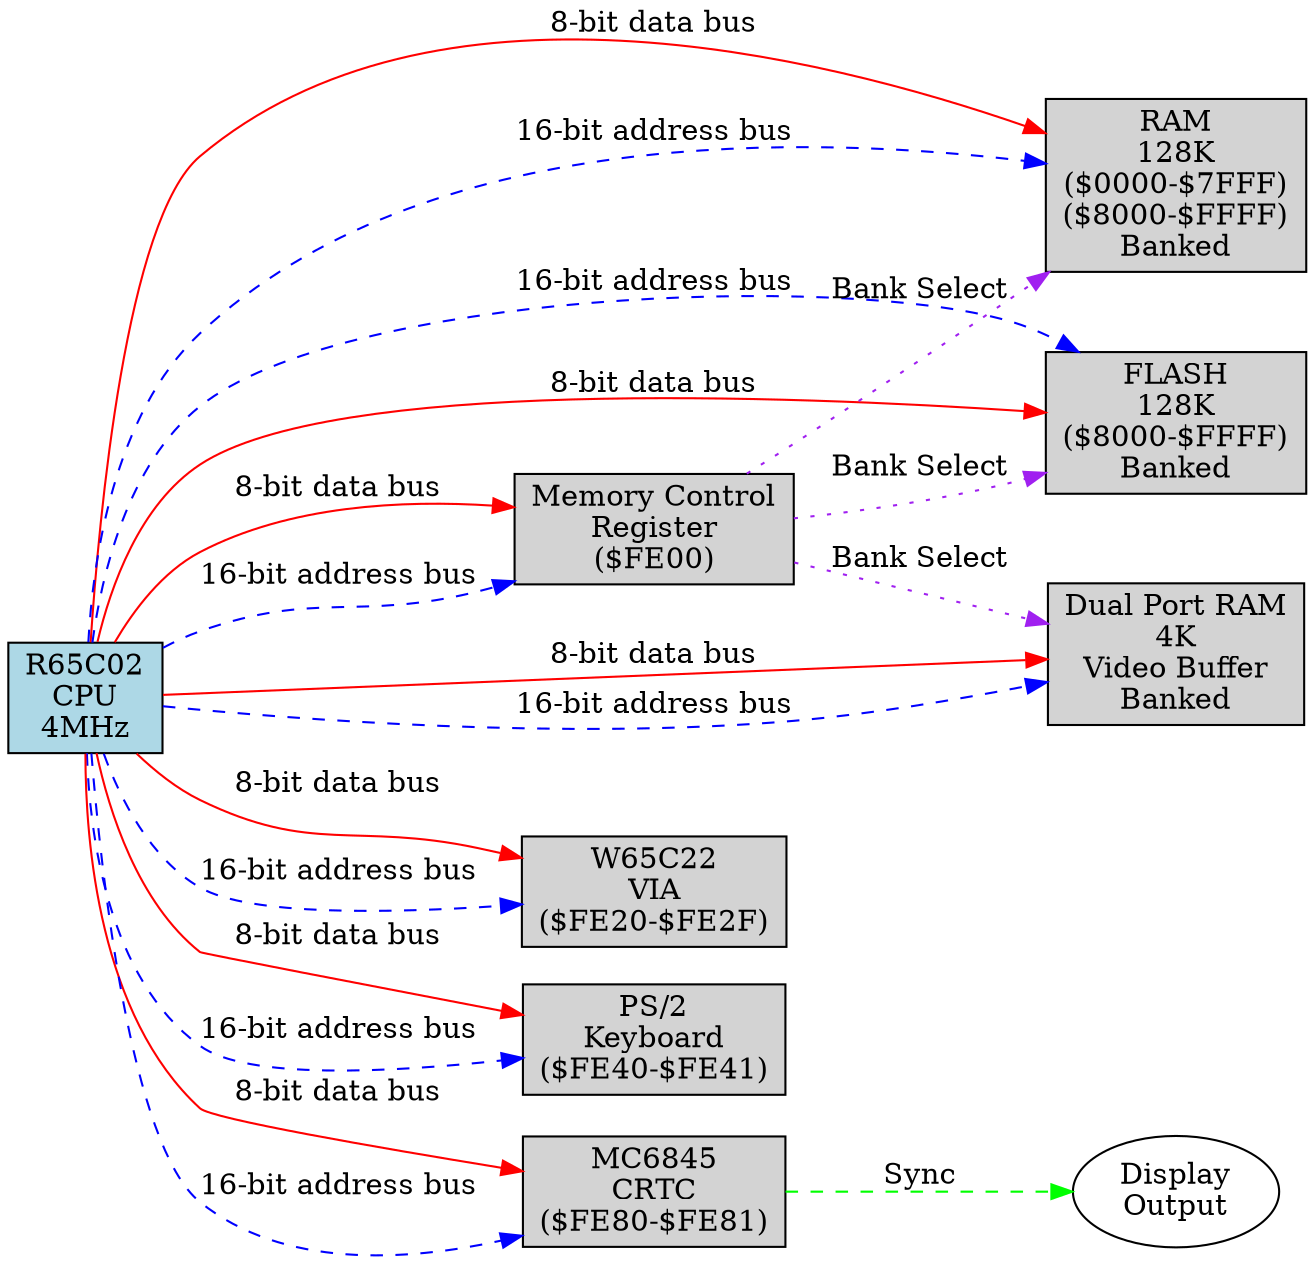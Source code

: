 digraph vintage_computer {
    // Graph settings
    rankdir=LR;
    
    // Main CPU
    CPU [label="R65C02\nCPU\n4MHz", shape=box, style=filled, fillcolor=lightblue];
    
    // Memory components
    RAM [label="RAM\n128K\n($0000-$7FFF)\n($8000-$FFFF)\nBanked", shape=box, style=filled, fillcolor=lightgray];
    EPROM [label="FLASH\n128K\n($8000-$FFFF)\nBanked", shape=box, style=filled, fillcolor=lightgray];
    
    // I/O components
    MC [label="Memory Control\nRegister\n($FE00)", shape=box, style=filled, fillcolor=lightgray];
    VIA [label="W65C22\nVIA\n($FE20-$FE2F)", shape=box, style=filled, fillcolor=lightgray];
    PS2 [label="PS/2\nKeyboard\n($FE40-$FE41)", shape=box, style=filled, fillcolor=lightgray];
    CRTC [label="MC6845\nCRTC\n($FE80-$FE81)", shape=box, style=filled, fillcolor=lightgray];
    
    // Video components
    DualPortRAM [label="Dual Port RAM\n4K\nVideo Buffer\nBanked", shape=box, style=filled, fillcolor=lightgray];
    DisplayOut [label="Display\nOutput", shape=oval];
    
    // Bus connections
    edge [color=red, label="8-bit data bus"];
    CPU -> {RAM EPROM MC VIA PS2 CRTC DualPortRAM};
    
    // Address bus
    edge [color=blue, style=dashed, label="16-bit address bus"];
    CPU -> {RAM EPROM MC VIA PS2 CRTC DualPortRAM};
    
    // Video connection
    edge [color=green];
    CRTC -> DisplayOut [label="Sync"];
    
    // Bank select
    edge [color=purple, style=dotted, label="control"];
    MC -> RAM [label="Bank Select"];
    MC -> EPROM [label="Bank Select"];
    MC -> DualPortRAM [label="Bank Select"];
    
    // Component positioning
    {rank=same; RAM EPROM}
    {rank=same; MC VIA PS2 CRTC}
    {rank=same; DualPortRAM DisplayOut}
}
